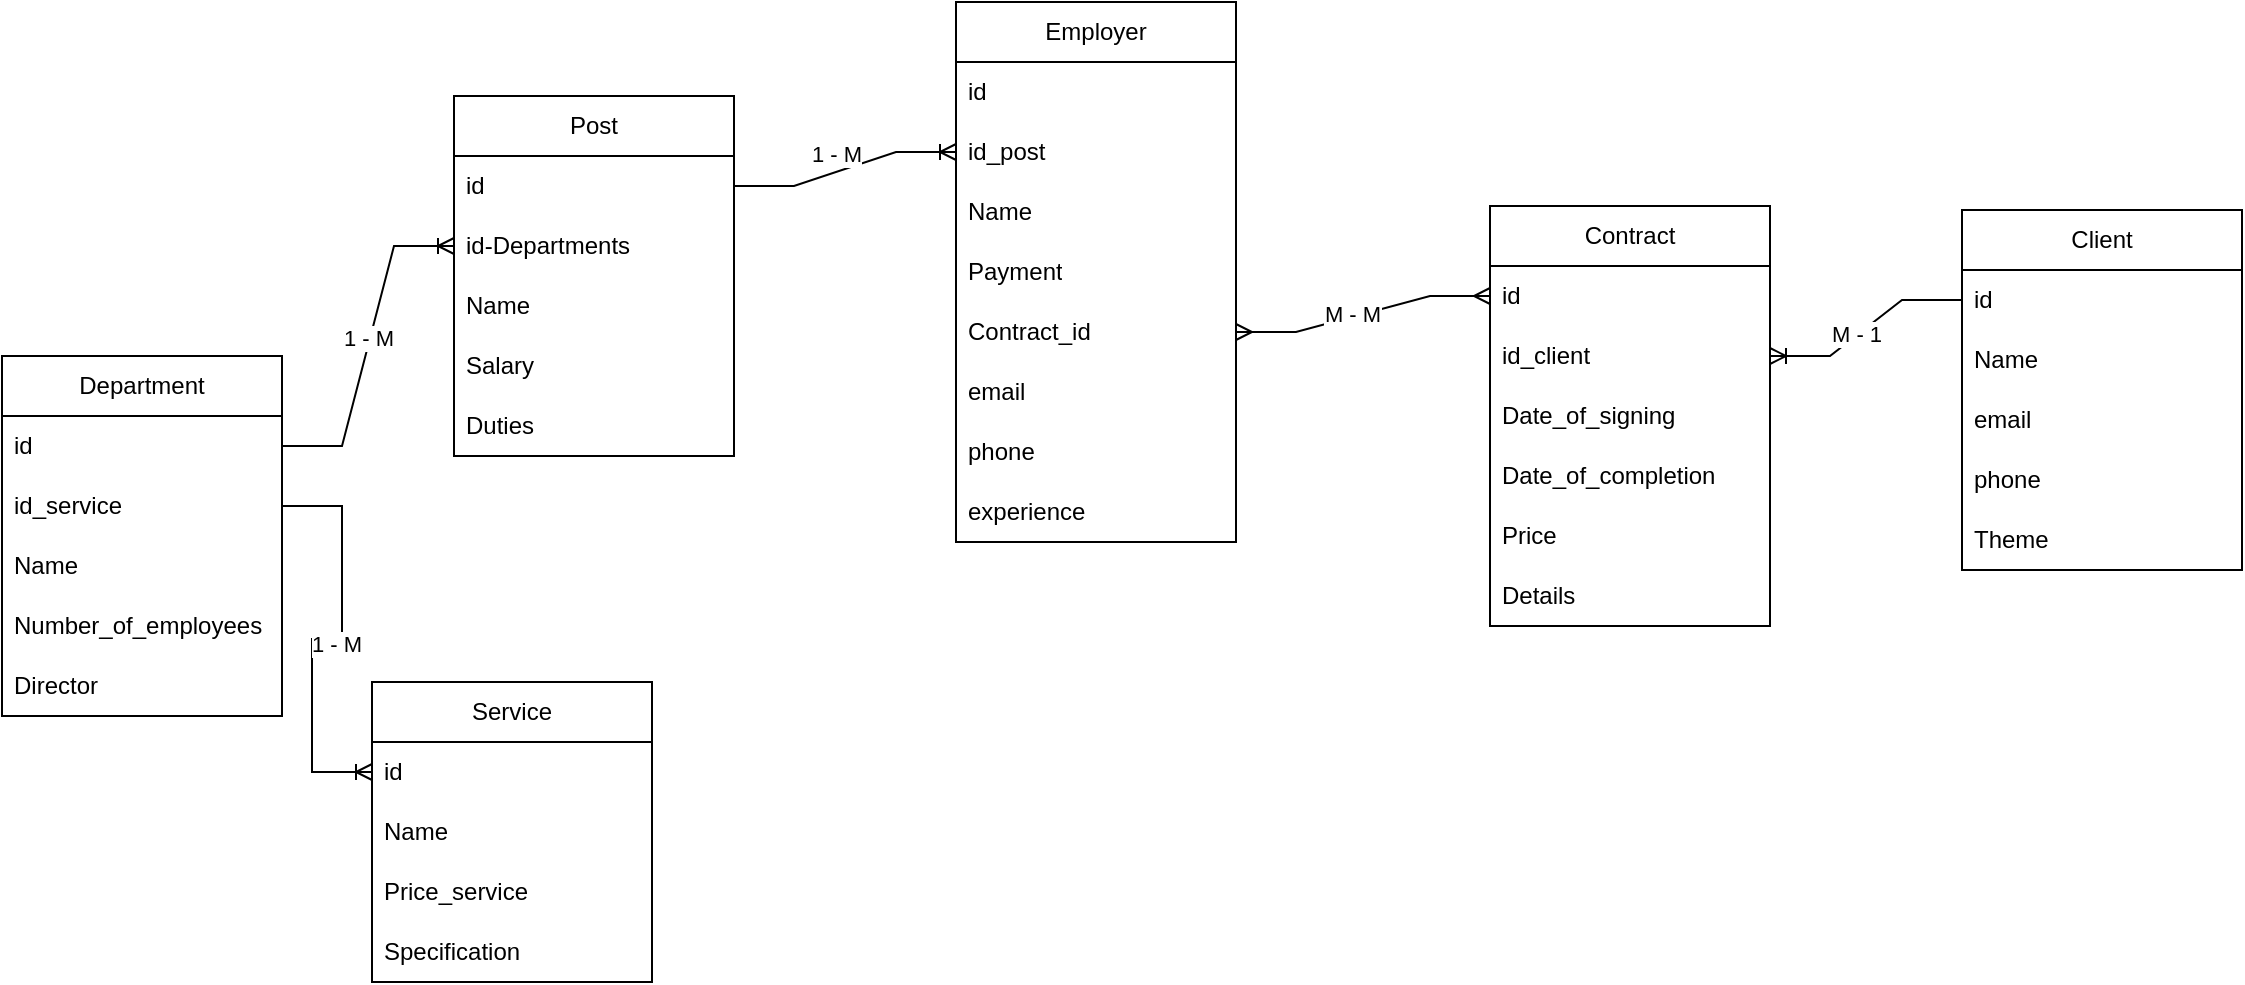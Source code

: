 <mxfile version="22.0.7" type="github">
  <diagram name="Страница 1" id="RJepbSxgr9JCMze_nwbU">
    <mxGraphModel dx="2586" dy="791" grid="0" gridSize="5" guides="1" tooltips="1" connect="1" arrows="1" fold="1" page="0" pageScale="1" pageWidth="827" pageHeight="1169" background="none" math="0" shadow="0">
      <root>
        <mxCell id="0" />
        <mxCell id="1" parent="0" />
        <mxCell id="G2dq0zFy6co482DmJKPM-1" value="Post" style="swimlane;fontStyle=0;childLayout=stackLayout;horizontal=1;startSize=30;horizontalStack=0;resizeParent=1;resizeParentMax=0;resizeLast=0;collapsible=1;marginBottom=0;whiteSpace=wrap;html=1;metaEdit=0;rounded=0;swimlaneLine=1;glass=0;shadow=0;noLabel=0;direction=east;fixDash=0;absoluteArcSize=0;" parent="1" vertex="1">
          <mxGeometry x="-590" y="141" width="140" height="180" as="geometry" />
        </mxCell>
        <mxCell id="G2dq0zFy6co482DmJKPM-2" value="id" style="text;strokeColor=none;fillColor=none;align=left;verticalAlign=middle;spacingLeft=4;spacingRight=4;overflow=hidden;points=[[0,0.5],[1,0.5]];portConstraint=eastwest;rotatable=0;whiteSpace=wrap;html=1;" parent="G2dq0zFy6co482DmJKPM-1" vertex="1">
          <mxGeometry y="30" width="140" height="30" as="geometry" />
        </mxCell>
        <mxCell id="G2dq0zFy6co482DmJKPM-7" value="id-Departments" style="text;strokeColor=none;fillColor=none;align=left;verticalAlign=middle;spacingLeft=4;spacingRight=4;overflow=hidden;points=[[0,0.5],[1,0.5]];portConstraint=eastwest;rotatable=0;whiteSpace=wrap;html=1;" parent="G2dq0zFy6co482DmJKPM-1" vertex="1">
          <mxGeometry y="60" width="140" height="30" as="geometry" />
        </mxCell>
        <mxCell id="G2dq0zFy6co482DmJKPM-3" value="Name" style="text;strokeColor=none;fillColor=none;align=left;verticalAlign=middle;spacingLeft=4;spacingRight=4;overflow=hidden;points=[[0,0.5],[1,0.5]];portConstraint=eastwest;rotatable=0;whiteSpace=wrap;html=1;" parent="G2dq0zFy6co482DmJKPM-1" vertex="1">
          <mxGeometry y="90" width="140" height="30" as="geometry" />
        </mxCell>
        <mxCell id="G2dq0zFy6co482DmJKPM-4" value="Salary" style="text;strokeColor=none;fillColor=none;align=left;verticalAlign=middle;spacingLeft=4;spacingRight=4;overflow=hidden;points=[[0,0.5],[1,0.5]];portConstraint=eastwest;rotatable=0;whiteSpace=wrap;html=1;" parent="G2dq0zFy6co482DmJKPM-1" vertex="1">
          <mxGeometry y="120" width="140" height="30" as="geometry" />
        </mxCell>
        <mxCell id="G2dq0zFy6co482DmJKPM-5" value="Duties" style="text;strokeColor=none;fillColor=none;align=left;verticalAlign=middle;spacingLeft=4;spacingRight=4;overflow=hidden;points=[[0,0.5],[1,0.5]];portConstraint=eastwest;rotatable=0;whiteSpace=wrap;html=1;" parent="G2dq0zFy6co482DmJKPM-1" vertex="1">
          <mxGeometry y="150" width="140" height="30" as="geometry" />
        </mxCell>
        <mxCell id="G2dq0zFy6co482DmJKPM-18" value="Department" style="swimlane;fontStyle=0;childLayout=stackLayout;horizontal=1;startSize=30;horizontalStack=0;resizeParent=1;resizeParentMax=0;resizeLast=0;collapsible=1;marginBottom=0;whiteSpace=wrap;html=1;metaEdit=0;rounded=0;swimlaneLine=1;glass=0;shadow=0;noLabel=0;direction=east;fixDash=0;absoluteArcSize=0;" parent="1" vertex="1">
          <mxGeometry x="-816" y="271" width="140" height="180" as="geometry" />
        </mxCell>
        <mxCell id="G2dq0zFy6co482DmJKPM-19" value="id" style="text;strokeColor=none;fillColor=none;align=left;verticalAlign=middle;spacingLeft=4;spacingRight=4;overflow=hidden;points=[[0,0.5],[1,0.5]];portConstraint=eastwest;rotatable=0;whiteSpace=wrap;html=1;" parent="G2dq0zFy6co482DmJKPM-18" vertex="1">
          <mxGeometry y="30" width="140" height="30" as="geometry" />
        </mxCell>
        <mxCell id="-k7Zx-D977QTdwcUHwIx-58" value="id_service" style="text;strokeColor=none;fillColor=none;align=left;verticalAlign=middle;spacingLeft=4;spacingRight=4;overflow=hidden;points=[[0,0.5],[1,0.5]];portConstraint=eastwest;rotatable=0;whiteSpace=wrap;html=1;" parent="G2dq0zFy6co482DmJKPM-18" vertex="1">
          <mxGeometry y="60" width="140" height="30" as="geometry" />
        </mxCell>
        <mxCell id="G2dq0zFy6co482DmJKPM-20" value="Name" style="text;strokeColor=none;fillColor=none;align=left;verticalAlign=middle;spacingLeft=4;spacingRight=4;overflow=hidden;points=[[0,0.5],[1,0.5]];portConstraint=eastwest;rotatable=0;whiteSpace=wrap;html=1;" parent="G2dq0zFy6co482DmJKPM-18" vertex="1">
          <mxGeometry y="90" width="140" height="30" as="geometry" />
        </mxCell>
        <mxCell id="G2dq0zFy6co482DmJKPM-35" value="Number_of_employees" style="text;strokeColor=none;fillColor=none;align=left;verticalAlign=middle;spacingLeft=4;spacingRight=4;overflow=hidden;points=[[0,0.5],[1,0.5]];portConstraint=eastwest;rotatable=0;whiteSpace=wrap;html=1;" parent="G2dq0zFy6co482DmJKPM-18" vertex="1">
          <mxGeometry y="120" width="140" height="30" as="geometry" />
        </mxCell>
        <mxCell id="G2dq0zFy6co482DmJKPM-25" value="Director" style="text;strokeColor=none;fillColor=none;align=left;verticalAlign=middle;spacingLeft=4;spacingRight=4;overflow=hidden;points=[[0,0.5],[1,0.5]];portConstraint=eastwest;rotatable=0;whiteSpace=wrap;html=1;" parent="G2dq0zFy6co482DmJKPM-18" vertex="1">
          <mxGeometry y="150" width="140" height="30" as="geometry" />
        </mxCell>
        <mxCell id="G2dq0zFy6co482DmJKPM-38" value="Service" style="swimlane;fontStyle=0;childLayout=stackLayout;horizontal=1;startSize=30;horizontalStack=0;resizeParent=1;resizeParentMax=0;resizeLast=0;collapsible=1;marginBottom=0;whiteSpace=wrap;html=1;" parent="1" vertex="1">
          <mxGeometry x="-631" y="434" width="140" height="150" as="geometry" />
        </mxCell>
        <mxCell id="G2dq0zFy6co482DmJKPM-39" value="id" style="text;strokeColor=none;fillColor=none;align=left;verticalAlign=middle;spacingLeft=4;spacingRight=4;overflow=hidden;points=[[0,0.5],[1,0.5]];portConstraint=eastwest;rotatable=0;whiteSpace=wrap;html=1;" parent="G2dq0zFy6co482DmJKPM-38" vertex="1">
          <mxGeometry y="30" width="140" height="30" as="geometry" />
        </mxCell>
        <mxCell id="-k7Zx-D977QTdwcUHwIx-55" value="Name" style="text;strokeColor=none;fillColor=none;align=left;verticalAlign=middle;spacingLeft=4;spacingRight=4;overflow=hidden;points=[[0,0.5],[1,0.5]];portConstraint=eastwest;rotatable=0;whiteSpace=wrap;html=1;" parent="G2dq0zFy6co482DmJKPM-38" vertex="1">
          <mxGeometry y="60" width="140" height="30" as="geometry" />
        </mxCell>
        <mxCell id="-k7Zx-D977QTdwcUHwIx-56" value="Price_service" style="text;strokeColor=none;fillColor=none;align=left;verticalAlign=middle;spacingLeft=4;spacingRight=4;overflow=hidden;points=[[0,0.5],[1,0.5]];portConstraint=eastwest;rotatable=0;whiteSpace=wrap;html=1;" parent="G2dq0zFy6co482DmJKPM-38" vertex="1">
          <mxGeometry y="90" width="140" height="30" as="geometry" />
        </mxCell>
        <mxCell id="-k7Zx-D977QTdwcUHwIx-57" value="Specification" style="text;strokeColor=none;fillColor=none;align=left;verticalAlign=middle;spacingLeft=4;spacingRight=4;overflow=hidden;points=[[0,0.5],[1,0.5]];portConstraint=eastwest;rotatable=0;whiteSpace=wrap;html=1;" parent="G2dq0zFy6co482DmJKPM-38" vertex="1">
          <mxGeometry y="120" width="140" height="30" as="geometry" />
        </mxCell>
        <mxCell id="G2dq0zFy6co482DmJKPM-42" value="Contract" style="swimlane;fontStyle=0;childLayout=stackLayout;horizontal=1;startSize=30;horizontalStack=0;resizeParent=1;resizeParentMax=0;resizeLast=0;collapsible=1;marginBottom=0;whiteSpace=wrap;html=1;" parent="1" vertex="1">
          <mxGeometry x="-72" y="196" width="140" height="210" as="geometry" />
        </mxCell>
        <mxCell id="G2dq0zFy6co482DmJKPM-43" value="id" style="text;strokeColor=none;fillColor=none;align=left;verticalAlign=middle;spacingLeft=4;spacingRight=4;overflow=hidden;points=[[0,0.5],[1,0.5]];portConstraint=eastwest;rotatable=0;whiteSpace=wrap;html=1;" parent="G2dq0zFy6co482DmJKPM-42" vertex="1">
          <mxGeometry y="30" width="140" height="30" as="geometry" />
        </mxCell>
        <mxCell id="G2dq0zFy6co482DmJKPM-44" value="id_client" style="text;strokeColor=none;fillColor=none;align=left;verticalAlign=middle;spacingLeft=4;spacingRight=4;overflow=hidden;points=[[0,0.5],[1,0.5]];portConstraint=eastwest;rotatable=0;whiteSpace=wrap;html=1;" parent="G2dq0zFy6co482DmJKPM-42" vertex="1">
          <mxGeometry y="60" width="140" height="30" as="geometry" />
        </mxCell>
        <mxCell id="G2dq0zFy6co482DmJKPM-45" value="Date_of_signing" style="text;strokeColor=none;fillColor=none;align=left;verticalAlign=middle;spacingLeft=4;spacingRight=4;overflow=hidden;points=[[0,0.5],[1,0.5]];portConstraint=eastwest;rotatable=0;whiteSpace=wrap;html=1;" parent="G2dq0zFy6co482DmJKPM-42" vertex="1">
          <mxGeometry y="90" width="140" height="30" as="geometry" />
        </mxCell>
        <mxCell id="-k7Zx-D977QTdwcUHwIx-49" value="Date_of_completion" style="text;strokeColor=none;fillColor=none;align=left;verticalAlign=middle;spacingLeft=4;spacingRight=4;overflow=hidden;points=[[0,0.5],[1,0.5]];portConstraint=eastwest;rotatable=0;whiteSpace=wrap;html=1;" parent="G2dq0zFy6co482DmJKPM-42" vertex="1">
          <mxGeometry y="120" width="140" height="30" as="geometry" />
        </mxCell>
        <mxCell id="G2dq0zFy6co482DmJKPM-46" value="Price" style="text;strokeColor=none;fillColor=none;align=left;verticalAlign=middle;spacingLeft=4;spacingRight=4;overflow=hidden;points=[[0,0.5],[1,0.5]];portConstraint=eastwest;rotatable=0;whiteSpace=wrap;html=1;" parent="G2dq0zFy6co482DmJKPM-42" vertex="1">
          <mxGeometry y="150" width="140" height="30" as="geometry" />
        </mxCell>
        <mxCell id="-k7Zx-D977QTdwcUHwIx-50" value="Details" style="text;strokeColor=none;fillColor=none;align=left;verticalAlign=middle;spacingLeft=4;spacingRight=4;overflow=hidden;points=[[0,0.5],[1,0.5]];portConstraint=eastwest;rotatable=0;whiteSpace=wrap;html=1;" parent="G2dq0zFy6co482DmJKPM-42" vertex="1">
          <mxGeometry y="180" width="140" height="30" as="geometry" />
        </mxCell>
        <mxCell id="-k7Zx-D977QTdwcUHwIx-12" value="Client" style="swimlane;fontStyle=0;childLayout=stackLayout;horizontal=1;startSize=30;horizontalStack=0;resizeParent=1;resizeParentMax=0;resizeLast=0;collapsible=1;marginBottom=0;whiteSpace=wrap;html=1;metaEdit=0;rounded=0;swimlaneLine=1;glass=0;shadow=0;noLabel=0;direction=east;fixDash=0;absoluteArcSize=0;" parent="1" vertex="1">
          <mxGeometry x="164" y="198" width="140" height="180" as="geometry" />
        </mxCell>
        <mxCell id="-k7Zx-D977QTdwcUHwIx-13" value="id" style="text;strokeColor=none;fillColor=none;align=left;verticalAlign=middle;spacingLeft=4;spacingRight=4;overflow=hidden;points=[[0,0.5],[1,0.5]];portConstraint=eastwest;rotatable=0;whiteSpace=wrap;html=1;" parent="-k7Zx-D977QTdwcUHwIx-12" vertex="1">
          <mxGeometry y="30" width="140" height="30" as="geometry" />
        </mxCell>
        <mxCell id="-k7Zx-D977QTdwcUHwIx-15" value="Name" style="text;strokeColor=none;fillColor=none;align=left;verticalAlign=middle;spacingLeft=4;spacingRight=4;overflow=hidden;points=[[0,0.5],[1,0.5]];portConstraint=eastwest;rotatable=0;whiteSpace=wrap;html=1;" parent="-k7Zx-D977QTdwcUHwIx-12" vertex="1">
          <mxGeometry y="60" width="140" height="30" as="geometry" />
        </mxCell>
        <mxCell id="-k7Zx-D977QTdwcUHwIx-16" value="email" style="text;strokeColor=none;fillColor=none;align=left;verticalAlign=middle;spacingLeft=4;spacingRight=4;overflow=hidden;points=[[0,0.5],[1,0.5]];portConstraint=eastwest;rotatable=0;whiteSpace=wrap;html=1;" parent="-k7Zx-D977QTdwcUHwIx-12" vertex="1">
          <mxGeometry y="90" width="140" height="30" as="geometry" />
        </mxCell>
        <mxCell id="-k7Zx-D977QTdwcUHwIx-17" value="phone" style="text;strokeColor=none;fillColor=none;align=left;verticalAlign=middle;spacingLeft=4;spacingRight=4;overflow=hidden;points=[[0,0.5],[1,0.5]];portConstraint=eastwest;rotatable=0;whiteSpace=wrap;html=1;" parent="-k7Zx-D977QTdwcUHwIx-12" vertex="1">
          <mxGeometry y="120" width="140" height="30" as="geometry" />
        </mxCell>
        <mxCell id="-k7Zx-D977QTdwcUHwIx-20" value="Theme" style="text;strokeColor=none;fillColor=none;align=left;verticalAlign=middle;spacingLeft=4;spacingRight=4;overflow=hidden;points=[[0,0.5],[1,0.5]];portConstraint=eastwest;rotatable=0;whiteSpace=wrap;html=1;" parent="-k7Zx-D977QTdwcUHwIx-12" vertex="1">
          <mxGeometry y="150" width="140" height="30" as="geometry" />
        </mxCell>
        <mxCell id="-k7Zx-D977QTdwcUHwIx-28" value="Employer" style="swimlane;fontStyle=0;childLayout=stackLayout;horizontal=1;startSize=30;horizontalStack=0;resizeParent=1;resizeParentMax=0;resizeLast=0;collapsible=1;marginBottom=0;whiteSpace=wrap;html=1;metaEdit=0;rounded=0;swimlaneLine=1;glass=0;shadow=0;noLabel=0;direction=east;fixDash=0;absoluteArcSize=0;" parent="1" vertex="1">
          <mxGeometry x="-339" y="94" width="140" height="270" as="geometry">
            <mxRectangle x="-180" y="220" width="90" height="30" as="alternateBounds" />
          </mxGeometry>
        </mxCell>
        <mxCell id="-k7Zx-D977QTdwcUHwIx-29" value="id" style="text;strokeColor=none;fillColor=none;align=left;verticalAlign=middle;spacingLeft=4;spacingRight=4;overflow=hidden;points=[[0,0.5],[1,0.5]];portConstraint=eastwest;rotatable=0;whiteSpace=wrap;html=1;" parent="-k7Zx-D977QTdwcUHwIx-28" vertex="1">
          <mxGeometry y="30" width="140" height="30" as="geometry" />
        </mxCell>
        <mxCell id="-k7Zx-D977QTdwcUHwIx-30" value="id_post" style="text;strokeColor=none;fillColor=none;align=left;verticalAlign=middle;spacingLeft=4;spacingRight=4;overflow=hidden;points=[[0,0.5],[1,0.5]];portConstraint=eastwest;rotatable=0;whiteSpace=wrap;html=1;" parent="-k7Zx-D977QTdwcUHwIx-28" vertex="1">
          <mxGeometry y="60" width="140" height="30" as="geometry" />
        </mxCell>
        <mxCell id="-k7Zx-D977QTdwcUHwIx-31" value="Name" style="text;strokeColor=none;fillColor=none;align=left;verticalAlign=middle;spacingLeft=4;spacingRight=4;overflow=hidden;points=[[0,0.5],[1,0.5]];portConstraint=eastwest;rotatable=0;whiteSpace=wrap;html=1;" parent="-k7Zx-D977QTdwcUHwIx-28" vertex="1">
          <mxGeometry y="90" width="140" height="30" as="geometry" />
        </mxCell>
        <mxCell id="onbaWOsgui4nxf-Jx1qG-4" value="Payment" style="text;strokeColor=none;fillColor=none;align=left;verticalAlign=middle;spacingLeft=4;spacingRight=4;overflow=hidden;points=[[0,0.5],[1,0.5]];portConstraint=eastwest;rotatable=0;whiteSpace=wrap;html=1;" vertex="1" parent="-k7Zx-D977QTdwcUHwIx-28">
          <mxGeometry y="120" width="140" height="30" as="geometry" />
        </mxCell>
        <mxCell id="onbaWOsgui4nxf-Jx1qG-9" value="Contract_id" style="text;strokeColor=none;fillColor=none;align=left;verticalAlign=middle;spacingLeft=4;spacingRight=4;overflow=hidden;points=[[0,0.5],[1,0.5]];portConstraint=eastwest;rotatable=0;whiteSpace=wrap;html=1;" vertex="1" parent="-k7Zx-D977QTdwcUHwIx-28">
          <mxGeometry y="150" width="140" height="30" as="geometry" />
        </mxCell>
        <mxCell id="-k7Zx-D977QTdwcUHwIx-32" value="email" style="text;strokeColor=none;fillColor=none;align=left;verticalAlign=middle;spacingLeft=4;spacingRight=4;overflow=hidden;points=[[0,0.5],[1,0.5]];portConstraint=eastwest;rotatable=0;whiteSpace=wrap;html=1;" parent="-k7Zx-D977QTdwcUHwIx-28" vertex="1">
          <mxGeometry y="180" width="140" height="30" as="geometry" />
        </mxCell>
        <mxCell id="-k7Zx-D977QTdwcUHwIx-33" value="phone" style="text;strokeColor=none;fillColor=none;align=left;verticalAlign=middle;spacingLeft=4;spacingRight=4;overflow=hidden;points=[[0,0.5],[1,0.5]];portConstraint=eastwest;rotatable=0;whiteSpace=wrap;html=1;" parent="-k7Zx-D977QTdwcUHwIx-28" vertex="1">
          <mxGeometry y="210" width="140" height="30" as="geometry" />
        </mxCell>
        <mxCell id="-k7Zx-D977QTdwcUHwIx-34" value="experience" style="text;strokeColor=none;fillColor=none;align=left;verticalAlign=middle;spacingLeft=4;spacingRight=4;overflow=hidden;points=[[0,0.5],[1,0.5]];portConstraint=eastwest;rotatable=0;whiteSpace=wrap;html=1;" parent="-k7Zx-D977QTdwcUHwIx-28" vertex="1">
          <mxGeometry y="240" width="140" height="30" as="geometry" />
        </mxCell>
        <mxCell id="-k7Zx-D977QTdwcUHwIx-63" value="" style="edgeStyle=entityRelationEdgeStyle;fontSize=12;html=1;endArrow=ERoneToMany;rounded=0;exitX=1;exitY=0.5;exitDx=0;exitDy=0;entryX=0;entryY=0.5;entryDx=0;entryDy=0;" parent="1" source="G2dq0zFy6co482DmJKPM-19" target="G2dq0zFy6co482DmJKPM-7" edge="1">
          <mxGeometry width="100" height="100" relative="1" as="geometry">
            <mxPoint x="-225.06" y="536" as="sourcePoint" />
            <mxPoint x="-125.06" y="436" as="targetPoint" />
          </mxGeometry>
        </mxCell>
        <mxCell id="-k7Zx-D977QTdwcUHwIx-75" value="1 - М" style="edgeLabel;html=1;align=center;verticalAlign=middle;resizable=0;points=[];" parent="-k7Zx-D977QTdwcUHwIx-63" vertex="1" connectable="0">
          <mxGeometry x="0.046" y="1" relative="1" as="geometry">
            <mxPoint as="offset" />
          </mxGeometry>
        </mxCell>
        <mxCell id="-k7Zx-D977QTdwcUHwIx-64" value="" style="edgeStyle=entityRelationEdgeStyle;fontSize=12;html=1;endArrow=ERoneToMany;rounded=0;exitX=1;exitY=0.5;exitDx=0;exitDy=0;entryX=0;entryY=0.5;entryDx=0;entryDy=0;" parent="1" source="G2dq0zFy6co482DmJKPM-2" target="-k7Zx-D977QTdwcUHwIx-30" edge="1">
          <mxGeometry width="100" height="100" relative="1" as="geometry">
            <mxPoint x="-393" y="65" as="sourcePoint" />
            <mxPoint x="-323" y="360" as="targetPoint" />
          </mxGeometry>
        </mxCell>
        <mxCell id="-k7Zx-D977QTdwcUHwIx-74" value="1 - М" style="edgeLabel;html=1;align=center;verticalAlign=middle;resizable=0;points=[];" parent="-k7Zx-D977QTdwcUHwIx-64" vertex="1" connectable="0">
          <mxGeometry x="0.409" y="-1" relative="1" as="geometry">
            <mxPoint x="-27" y="-1" as="offset" />
          </mxGeometry>
        </mxCell>
        <mxCell id="-k7Zx-D977QTdwcUHwIx-106" value="" style="edgeStyle=entityRelationEdgeStyle;fontSize=12;html=1;endArrow=ERoneToMany;rounded=0;exitX=0;exitY=0.5;exitDx=0;exitDy=0;entryX=1;entryY=0.5;entryDx=0;entryDy=0;" parent="1" source="-k7Zx-D977QTdwcUHwIx-13" target="G2dq0zFy6co482DmJKPM-44" edge="1">
          <mxGeometry width="100" height="100" relative="1" as="geometry">
            <mxPoint x="-391" y="403" as="sourcePoint" />
            <mxPoint x="-291" y="303" as="targetPoint" />
          </mxGeometry>
        </mxCell>
        <mxCell id="-k7Zx-D977QTdwcUHwIx-107" value="М - 1" style="edgeLabel;html=1;align=center;verticalAlign=middle;resizable=0;points=[];" parent="-k7Zx-D977QTdwcUHwIx-106" vertex="1" connectable="0">
          <mxGeometry x="0.101" relative="1" as="geometry">
            <mxPoint x="-1" as="offset" />
          </mxGeometry>
        </mxCell>
        <mxCell id="onbaWOsgui4nxf-Jx1qG-6" value="" style="edgeStyle=entityRelationEdgeStyle;fontSize=12;html=1;endArrow=ERoneToMany;rounded=0;exitX=1;exitY=0.5;exitDx=0;exitDy=0;entryX=0;entryY=0.5;entryDx=0;entryDy=0;" edge="1" parent="1" source="-k7Zx-D977QTdwcUHwIx-58" target="G2dq0zFy6co482DmJKPM-39">
          <mxGeometry width="100" height="100" relative="1" as="geometry">
            <mxPoint x="-173" y="464" as="sourcePoint" />
            <mxPoint x="-73" y="364" as="targetPoint" />
          </mxGeometry>
        </mxCell>
        <mxCell id="onbaWOsgui4nxf-Jx1qG-8" value="1 - М" style="edgeLabel;html=1;align=center;verticalAlign=middle;resizable=0;points=[];" vertex="1" connectable="0" parent="onbaWOsgui4nxf-Jx1qG-6">
          <mxGeometry x="-0.038" y="2" relative="1" as="geometry">
            <mxPoint as="offset" />
          </mxGeometry>
        </mxCell>
        <mxCell id="onbaWOsgui4nxf-Jx1qG-10" value="" style="edgeStyle=entityRelationEdgeStyle;fontSize=12;html=1;endArrow=ERmany;startArrow=ERmany;rounded=0;entryX=0;entryY=0.5;entryDx=0;entryDy=0;exitX=1;exitY=0.5;exitDx=0;exitDy=0;" edge="1" parent="1" source="onbaWOsgui4nxf-Jx1qG-9" target="G2dq0zFy6co482DmJKPM-43">
          <mxGeometry width="100" height="100" relative="1" as="geometry">
            <mxPoint x="-193" y="604" as="sourcePoint" />
            <mxPoint x="-93" y="504" as="targetPoint" />
          </mxGeometry>
        </mxCell>
        <mxCell id="onbaWOsgui4nxf-Jx1qG-11" value="M - M" style="edgeLabel;html=1;align=center;verticalAlign=middle;resizable=0;points=[];" vertex="1" connectable="0" parent="onbaWOsgui4nxf-Jx1qG-10">
          <mxGeometry x="-0.077" y="3" relative="1" as="geometry">
            <mxPoint y="1" as="offset" />
          </mxGeometry>
        </mxCell>
      </root>
    </mxGraphModel>
  </diagram>
</mxfile>
